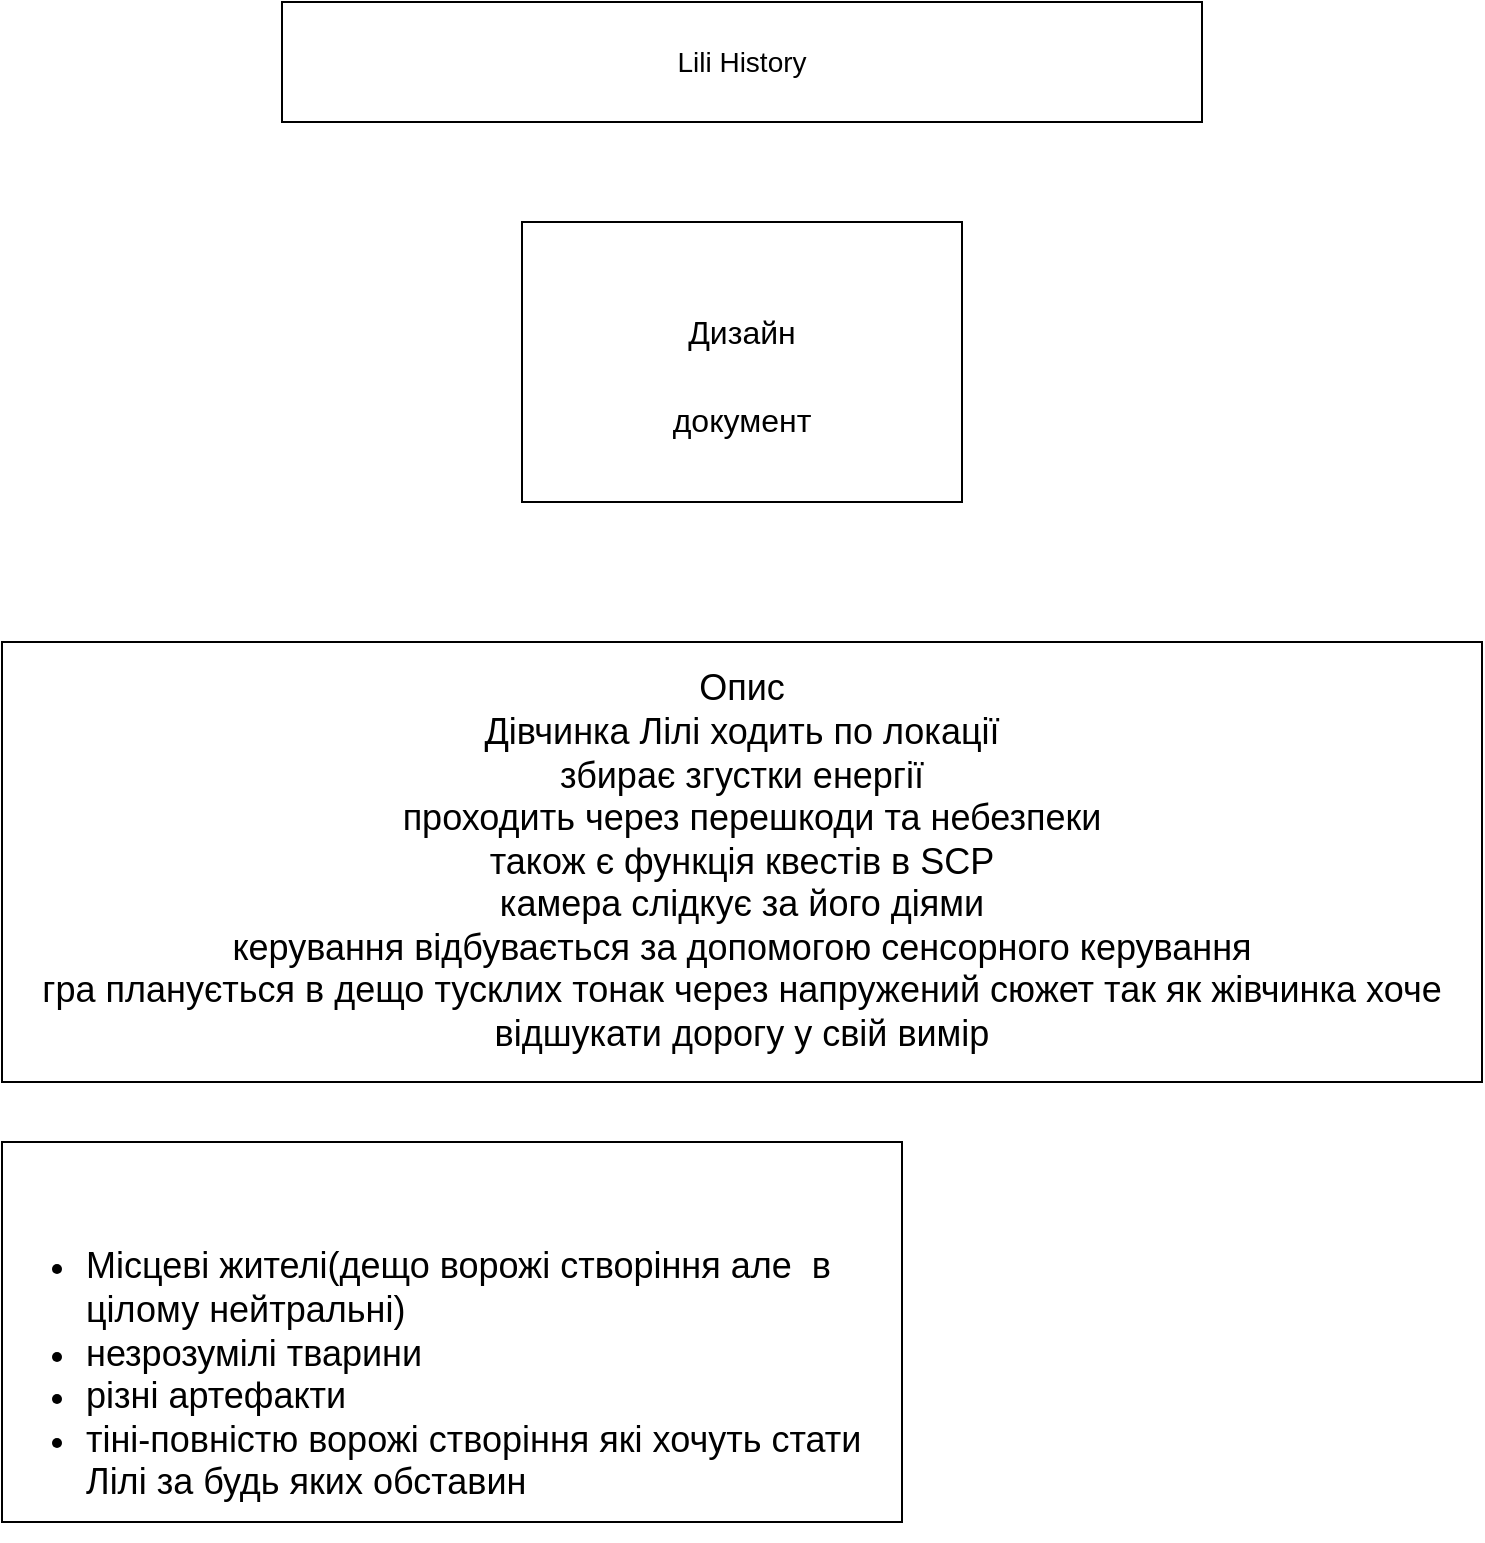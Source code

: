 <mxfile version="20.5.2" type="device" pages="4"><diagram id="GCTSZ_B_vqaUcl17pXCT" name="Сторінка-1"><mxGraphModel dx="1182" dy="675" grid="1" gridSize="10" guides="1" tooltips="1" connect="1" arrows="1" fold="1" page="1" pageScale="1" pageWidth="827" pageHeight="1169" math="0" shadow="0"><root><mxCell id="0"/><mxCell id="1" parent="0"/><mxCell id="KBD6EP9Ex_aI5NDTMGdX-1" value="Lili History" style="rounded=0;whiteSpace=wrap;html=1;fontSize=14;" vertex="1" parent="1"><mxGeometry x="160" y="20" width="460" height="60" as="geometry"/></mxCell><mxCell id="KBD6EP9Ex_aI5NDTMGdX-2" value="&lt;font size=&quot;3&quot;&gt;Дизайн&lt;br&gt;документ&lt;br&gt;&lt;/font&gt;" style="rounded=0;whiteSpace=wrap;html=1;fontSize=36;" vertex="1" parent="1"><mxGeometry x="280" y="130" width="220" height="140" as="geometry"/></mxCell><mxCell id="KBD6EP9Ex_aI5NDTMGdX-3" value="Опис&lt;br&gt;Дівчинка Лілі ходить по локації&lt;br&gt;збирає згустки енергії&lt;br&gt;&amp;nbsp; проходить через перешкоди та небезпеки&lt;br&gt;також є функція квестів в SCP&lt;br&gt;камера слідкує за його діями&lt;br&gt;керування відбувається за допомогою сенсорного керування&lt;br&gt;гра планується в дещо тусклих тонак через напружений сюжет так як жівчинка хоче відшукати дорогу у свій вимір&lt;br&gt;" style="rounded=0;whiteSpace=wrap;html=1;fontSize=18;" vertex="1" parent="1"><mxGeometry x="20" y="340" width="740" height="220" as="geometry"/></mxCell><mxCell id="KBD6EP9Ex_aI5NDTMGdX-5" value="&lt;br&gt;&lt;br&gt;&lt;ul&gt;&lt;li&gt;Місцеві жителі(дещо ворожі створіння але&amp;nbsp; в цілому нейтральні)&lt;br&gt;&lt;/li&gt;&lt;li&gt;незрозумілі тварини&lt;br&gt;&lt;/li&gt;&lt;li&gt;різні артефакти&lt;/li&gt;&lt;li&gt;тіні-повністю ворожі створіння які хочуть стати Лілі за будь яких обставин&lt;/li&gt;&lt;/ul&gt;" style="rounded=0;whiteSpace=wrap;html=1;fontSize=18;align=left;" vertex="1" parent="1"><mxGeometry x="20" y="590" width="450" height="190" as="geometry"/></mxCell></root></mxGraphModel></diagram><diagram id="4G2ga500tpLOrL25hwvE" name="Сторінка-2"><mxGraphModel dx="1182" dy="675" grid="1" gridSize="10" guides="1" tooltips="1" connect="1" arrows="1" fold="1" page="1" pageScale="1" pageWidth="827" pageHeight="1169" math="0" shadow="0"><root><mxCell id="0"/><mxCell id="1" parent="0"/><mxCell id="5vMV6IV0lwT0n1QyZ9sH-1" value="Категорії обєктів" style="text;html=1;strokeColor=none;fillColor=none;align=center;verticalAlign=middle;whiteSpace=wrap;rounded=0;fontSize=18;" vertex="1" parent="1"><mxGeometry x="240" y="30" width="310" height="30" as="geometry"/></mxCell><mxCell id="5vMV6IV0lwT0n1QyZ9sH-2" value="Персонаж" style="rounded=0;whiteSpace=wrap;html=1;fontSize=18;" vertex="1" parent="1"><mxGeometry x="50" y="190" width="120" height="60" as="geometry"/></mxCell><mxCell id="5vMV6IV0lwT0n1QyZ9sH-3" value="предмети які&lt;br&gt;можна збирати" style="rounded=0;whiteSpace=wrap;html=1;fontSize=18;" vertex="1" parent="1"><mxGeometry x="480" y="220" width="120" height="60" as="geometry"/></mxCell><mxCell id="5vMV6IV0lwT0n1QyZ9sH-4" value="декорації" style="rounded=0;whiteSpace=wrap;html=1;fontSize=18;" vertex="1" parent="1"><mxGeometry x="480" y="400" width="120" height="60" as="geometry"/></mxCell><mxCell id="5vMV6IV0lwT0n1QyZ9sH-5" value="перешкоди" style="rounded=0;whiteSpace=wrap;html=1;fontSize=18;" vertex="1" parent="1"><mxGeometry x="480" y="490" width="120" height="60" as="geometry"/></mxCell><mxCell id="5vMV6IV0lwT0n1QyZ9sH-6" value="обєкти з взаємодією" style="rounded=0;whiteSpace=wrap;html=1;fontSize=18;" vertex="1" parent="1"><mxGeometry x="280" y="90" width="120" height="60" as="geometry"/></mxCell><mxCell id="5vMV6IV0lwT0n1QyZ9sH-7" value="" style="endArrow=classic;html=1;rounded=0;fontSize=18;entryX=0;entryY=0.633;entryDx=0;entryDy=0;entryPerimeter=0;" edge="1" parent="1" target="5vMV6IV0lwT0n1QyZ9sH-6"><mxGeometry width="50" height="50" relative="1" as="geometry"><mxPoint x="170" y="230" as="sourcePoint"/><mxPoint x="220" y="180" as="targetPoint"/><Array as="points"/></mxGeometry></mxCell><mxCell id="5vMV6IV0lwT0n1QyZ9sH-8" value="Персонаж може робити з ними маніпуляції" style="text;html=1;strokeColor=none;fillColor=none;align=center;verticalAlign=middle;whiteSpace=wrap;rounded=0;fontSize=18;" vertex="1" parent="1"><mxGeometry x="100" y="105" width="130" height="65" as="geometry"/></mxCell><mxCell id="5vMV6IV0lwT0n1QyZ9sH-9" value="" style="endArrow=classic;html=1;rounded=0;fontSize=18;entryX=0;entryY=0.75;entryDx=0;entryDy=0;" edge="1" parent="1" target="5vMV6IV0lwT0n1QyZ9sH-4"><mxGeometry width="50" height="50" relative="1" as="geometry"><mxPoint x="160" y="240" as="sourcePoint"/><mxPoint x="210" y="190" as="targetPoint"/></mxGeometry></mxCell><mxCell id="5vMV6IV0lwT0n1QyZ9sH-10" value="Обєкти з якими не має взаємодій (окрім перешкод)&lt;br&gt;заважають вільно пересуватися" style="text;html=1;strokeColor=none;fillColor=none;align=center;verticalAlign=middle;whiteSpace=wrap;rounded=0;fontSize=18;" vertex="1" parent="1"><mxGeometry x="220" y="390" width="160" height="100" as="geometry"/></mxCell><mxCell id="5vMV6IV0lwT0n1QyZ9sH-11" value="" style="endArrow=classic;html=1;rounded=0;fontSize=18;entryX=0.575;entryY=0.017;entryDx=0;entryDy=0;entryPerimeter=0;" edge="1" parent="1" target="5vMV6IV0lwT0n1QyZ9sH-5"><mxGeometry width="50" height="50" relative="1" as="geometry"><mxPoint x="540" y="460" as="sourcePoint"/><mxPoint x="590" y="410" as="targetPoint"/><Array as="points"><mxPoint x="550" y="470"/></Array></mxGeometry></mxCell><mxCell id="5vMV6IV0lwT0n1QyZ9sH-12" value="" style="endArrow=classic;html=1;rounded=0;fontSize=18;entryX=0;entryY=0.5;entryDx=0;entryDy=0;" edge="1" parent="1" target="5vMV6IV0lwT0n1QyZ9sH-3"><mxGeometry width="50" height="50" relative="1" as="geometry"><mxPoint x="160" y="240" as="sourcePoint"/><mxPoint x="210" y="190" as="targetPoint"/></mxGeometry></mxCell><mxCell id="5vMV6IV0lwT0n1QyZ9sH-13" value="Предмети взаємодії або прокачки" style="text;html=1;strokeColor=none;fillColor=none;align=center;verticalAlign=middle;whiteSpace=wrap;rounded=0;fontSize=18;" vertex="1" parent="1"><mxGeometry x="280" y="190" width="140" height="60" as="geometry"/></mxCell><mxCell id="5vMV6IV0lwT0n1QyZ9sH-14" value="" style="endArrow=classic;html=1;rounded=0;fontSize=18;" edge="1" parent="1" target="5vMV6IV0lwT0n1QyZ9sH-15"><mxGeometry width="50" height="50" relative="1" as="geometry"><mxPoint x="600" y="440" as="sourcePoint"/><mxPoint x="670" y="440" as="targetPoint"/></mxGeometry></mxCell><mxCell id="5vMV6IV0lwT0n1QyZ9sH-15" value="Ще не придумав&lt;br&gt;Але вони 3д" style="rounded=0;whiteSpace=wrap;html=1;fontSize=18;" vertex="1" parent="1"><mxGeometry x="650" y="410" width="120" height="60" as="geometry"/></mxCell></root></mxGraphModel></diagram><diagram id="Fe8C5ZAqyZSFJwv2R91N" name="Сторінка-3"><mxGraphModel dx="1182" dy="675" grid="1" gridSize="10" guides="1" tooltips="1" connect="1" arrows="1" fold="1" page="1" pageScale="1" pageWidth="827" pageHeight="1169" math="0" shadow="0"><root><mxCell id="0"/><mxCell id="1" parent="0"/><mxCell id="VSu9WxjLJHXOvF9tyxm1-1" value="Системи" style="text;html=1;strokeColor=none;fillColor=none;align=center;verticalAlign=middle;whiteSpace=wrap;rounded=0;fontSize=18;" vertex="1" parent="1"><mxGeometry x="220" y="20" width="350" height="90" as="geometry"/></mxCell><mxCell id="VSu9WxjLJHXOvF9tyxm1-2" value="Персонаж" style="rounded=0;whiteSpace=wrap;html=1;fontSize=18;" vertex="1" parent="1"><mxGeometry x="50" y="180" width="120" height="60" as="geometry"/></mxCell><mxCell id="VSu9WxjLJHXOvF9tyxm1-3" value="діалогів" style="rounded=0;whiteSpace=wrap;html=1;fontSize=18;" vertex="1" parent="1"><mxGeometry x="340" y="180" width="120" height="60" as="geometry"/></mxCell><mxCell id="VSu9WxjLJHXOvF9tyxm1-4" value="статусів" style="rounded=0;whiteSpace=wrap;html=1;fontSize=18;" vertex="1" parent="1"><mxGeometry x="335" y="270" width="120" height="60" as="geometry"/></mxCell><mxCell id="VSu9WxjLJHXOvF9tyxm1-5" value="пересування" style="rounded=0;whiteSpace=wrap;html=1;fontSize=18;" vertex="1" parent="1"><mxGeometry x="335" y="350" width="120" height="60" as="geometry"/></mxCell><mxCell id="VSu9WxjLJHXOvF9tyxm1-6" value="анімації" style="rounded=0;whiteSpace=wrap;html=1;fontSize=18;" vertex="1" parent="1"><mxGeometry x="335" y="430" width="120" height="60" as="geometry"/></mxCell><mxCell id="VSu9WxjLJHXOvF9tyxm1-7" value="звуки" style="rounded=0;whiteSpace=wrap;html=1;fontSize=18;" vertex="1" parent="1"><mxGeometry x="335" y="510" width="120" height="60" as="geometry"/></mxCell><mxCell id="VSu9WxjLJHXOvF9tyxm1-8" value="" style="endArrow=classic;html=1;rounded=0;fontSize=18;entryX=0;entryY=0.5;entryDx=0;entryDy=0;" edge="1" parent="1" target="VSu9WxjLJHXOvF9tyxm1-3"><mxGeometry width="50" height="50" relative="1" as="geometry"><mxPoint x="170" y="220" as="sourcePoint"/><mxPoint x="220" y="170" as="targetPoint"/></mxGeometry></mxCell><mxCell id="VSu9WxjLJHXOvF9tyxm1-9" value="" style="endArrow=classic;html=1;rounded=0;fontSize=18;entryX=0;entryY=0.5;entryDx=0;entryDy=0;" edge="1" parent="1" target="VSu9WxjLJHXOvF9tyxm1-4"><mxGeometry width="50" height="50" relative="1" as="geometry"><mxPoint x="165" y="220" as="sourcePoint"/><mxPoint x="335" y="210" as="targetPoint"/></mxGeometry></mxCell><mxCell id="VSu9WxjLJHXOvF9tyxm1-10" value="" style="endArrow=classic;html=1;rounded=0;fontSize=18;entryX=0;entryY=0.5;entryDx=0;entryDy=0;" edge="1" parent="1" target="VSu9WxjLJHXOvF9tyxm1-5"><mxGeometry width="50" height="50" relative="1" as="geometry"><mxPoint x="175" y="230" as="sourcePoint"/><mxPoint x="345" y="310" as="targetPoint"/></mxGeometry></mxCell><mxCell id="VSu9WxjLJHXOvF9tyxm1-11" value="" style="endArrow=classic;html=1;rounded=0;fontSize=18;entryX=0;entryY=0.5;entryDx=0;entryDy=0;" edge="1" parent="1" target="VSu9WxjLJHXOvF9tyxm1-6"><mxGeometry width="50" height="50" relative="1" as="geometry"><mxPoint x="185" y="240" as="sourcePoint"/><mxPoint x="355" y="320" as="targetPoint"/></mxGeometry></mxCell><mxCell id="VSu9WxjLJHXOvF9tyxm1-12" value="" style="endArrow=classic;html=1;rounded=0;fontSize=18;entryX=0;entryY=0.5;entryDx=0;entryDy=0;" edge="1" parent="1" target="VSu9WxjLJHXOvF9tyxm1-7"><mxGeometry width="50" height="50" relative="1" as="geometry"><mxPoint x="195" y="250" as="sourcePoint"/><mxPoint x="365" y="330" as="targetPoint"/></mxGeometry></mxCell><mxCell id="VSu9WxjLJHXOvF9tyxm1-13" value="Контролер" style="rounded=0;whiteSpace=wrap;html=1;fontSize=18;" vertex="1" parent="1"><mxGeometry x="50" y="570" width="120" height="60" as="geometry"/></mxCell><mxCell id="VSu9WxjLJHXOvF9tyxm1-14" value="" style="endArrow=classic;html=1;rounded=0;fontSize=18;entryX=0.45;entryY=0.983;entryDx=0;entryDy=0;entryPerimeter=0;" edge="1" parent="1" target="VSu9WxjLJHXOvF9tyxm1-2"><mxGeometry width="50" height="50" relative="1" as="geometry"><mxPoint x="100" y="570" as="sourcePoint"/><mxPoint x="150" y="520" as="targetPoint"/></mxGeometry></mxCell><mxCell id="VSu9WxjLJHXOvF9tyxm1-15" value="трігер" style="rounded=0;whiteSpace=wrap;html=1;fontSize=18;" vertex="1" parent="1"><mxGeometry x="40" y="690" width="120" height="60" as="geometry"/></mxCell><mxCell id="VSu9WxjLJHXOvF9tyxm1-16" value="кнопки" style="rounded=0;whiteSpace=wrap;html=1;fontSize=18;" vertex="1" parent="1"><mxGeometry x="354" y="630" width="120" height="60" as="geometry"/></mxCell><mxCell id="VSu9WxjLJHXOvF9tyxm1-17" value="Система перевірки статусів" style="rounded=0;whiteSpace=wrap;html=1;fontSize=18;" vertex="1" parent="1"><mxGeometry x="354" y="730" width="120" height="60" as="geometry"/></mxCell></root></mxGraphModel></diagram><diagram id="7h6rWCQqYF90T19ibELr" name="Сторінка-4"><mxGraphModel dx="2009" dy="675" grid="1" gridSize="10" guides="1" tooltips="1" connect="1" arrows="1" fold="1" page="1" pageScale="1" pageWidth="827" pageHeight="1169" math="0" shadow="0"><root><mxCell id="0"/><mxCell id="1" parent="0"/><mxCell id="STkqPqsZHrtGXoCWF1uG-1" value="Опис системи" style="text;html=1;strokeColor=none;fillColor=none;align=center;verticalAlign=middle;whiteSpace=wrap;rounded=0;fontSize=18;" vertex="1" parent="1"><mxGeometry x="230" y="50" width="310" height="110" as="geometry"/></mxCell><mxCell id="STkqPqsZHrtGXoCWF1uG-3" value="Персонаж&lt;br&gt;посилання&lt;br&gt;&lt;ul&gt;&lt;li&gt;система діалогів&lt;/li&gt;&lt;li&gt;система звуків&lt;br&gt;&lt;/li&gt;&lt;li&gt;система анімації&lt;br&gt;&lt;/li&gt;&lt;li&gt;система пересування&lt;br&gt;&lt;/li&gt;&lt;li&gt;система статусів&lt;br&gt;&lt;/li&gt;&lt;li&gt;система перевірки землі&lt;br&gt;&lt;/li&gt;&lt;/ul&gt;" style="rounded=1;whiteSpace=wrap;html=1;fontSize=18;align=left;" vertex="1" parent="1"><mxGeometry y="130" width="300" height="210" as="geometry"/></mxCell><mxCell id="STkqPqsZHrtGXoCWF1uG-4" value="Контролер&lt;br&gt;&lt;ul&gt;&lt;li&gt;посилання персонажа&lt;/li&gt;&lt;li&gt;система персонажа&lt;br&gt;&lt;/li&gt;&lt;li&gt;система зчитування сигналів з ігрових пристроїв&lt;br&gt;&lt;/li&gt;&lt;/ul&gt;" style="rounded=0;whiteSpace=wrap;html=1;fontSize=18;align=left;" vertex="1" parent="1"><mxGeometry y="370" width="300" height="240" as="geometry"/></mxCell><mxCell id="STkqPqsZHrtGXoCWF1uG-5" value="&lt;ul&gt;&lt;li&gt;Функціонал&lt;/li&gt;&lt;li&gt;ф-я. (Апдейт)&lt;/li&gt;&lt;li&gt;зчитання сигналів з ігрових пристроїв&lt;/li&gt;&lt;li&gt;пердача сигнала на персонажа&lt;/li&gt;&lt;li&gt;персонаж передає сигнал на систему руху&lt;/li&gt;&lt;li&gt;персонаж рухається якщо це можливо&lt;/li&gt;&lt;/ul&gt;" style="rounded=0;whiteSpace=wrap;html=1;fontSize=18;align=left;" vertex="1" parent="1"><mxGeometry x="-10" y="650" width="300" height="240" as="geometry"/></mxCell></root></mxGraphModel></diagram></mxfile>